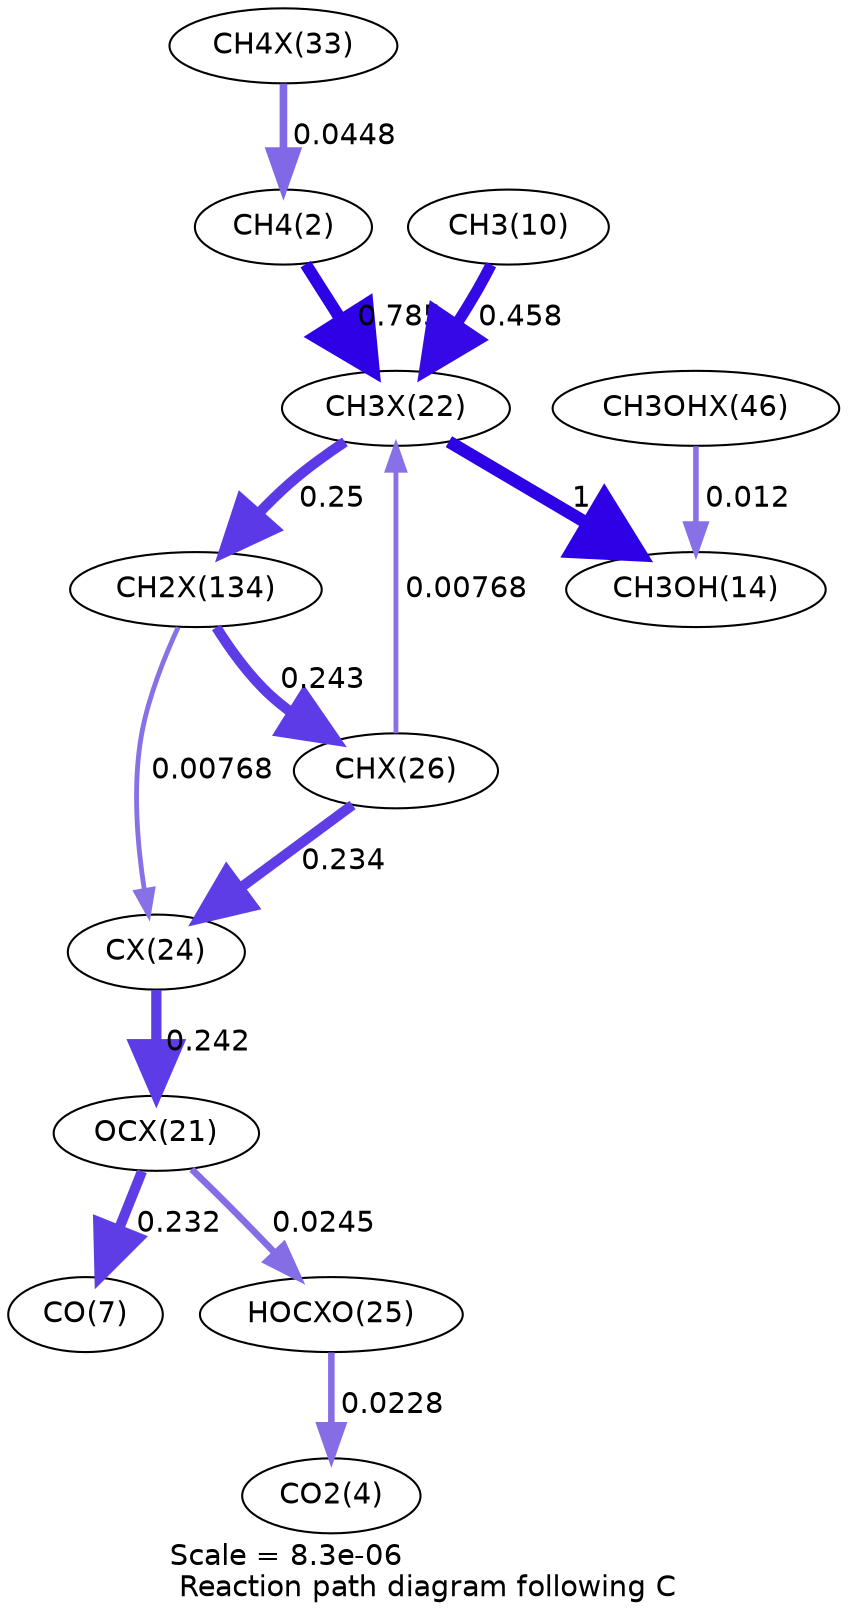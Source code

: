 digraph reaction_paths {
center=1;
s43 -> s4[fontname="Helvetica", penwidth=3.66, arrowsize=1.83, color="0.7, 0.545, 0.9"
, label=" 0.0448"];
s4 -> s37[fontname="Helvetica", penwidth=5.82, arrowsize=2.91, color="0.7, 1.28, 0.9"
, label=" 0.785"];
s12 -> s37[fontname="Helvetica", penwidth=5.41, arrowsize=2.71, color="0.7, 0.958, 0.9"
, label=" 0.458"];
s37 -> s16[fontname="Helvetica", penwidth=6, arrowsize=3, color="0.7, 1.5, 0.9"
, label=" 1"];
s37 -> s55[fontname="Helvetica", penwidth=4.95, arrowsize=2.48, color="0.7, 0.75, 0.9"
, label=" 0.25"];
s41 -> s37[fontname="Helvetica", penwidth=2.32, arrowsize=1.16, color="0.7, 0.508, 0.9"
, label=" 0.00768"];
s53 -> s16[fontname="Helvetica", penwidth=2.66, arrowsize=1.33, color="0.7, 0.512, 0.9"
, label=" 0.012"];
s55 -> s41[fontname="Helvetica", penwidth=4.93, arrowsize=2.47, color="0.7, 0.743, 0.9"
, label=" 0.243"];
s55 -> s39[fontname="Helvetica", penwidth=2.32, arrowsize=1.16, color="0.7, 0.508, 0.9"
, label=" 0.00768"];
s41 -> s39[fontname="Helvetica", penwidth=4.91, arrowsize=2.45, color="0.7, 0.734, 0.9"
, label=" 0.234"];
s36 -> s9[fontname="Helvetica", penwidth=4.9, arrowsize=2.45, color="0.7, 0.732, 0.9"
, label=" 0.232"];
s36 -> s40[fontname="Helvetica", penwidth=3.2, arrowsize=1.6, color="0.7, 0.525, 0.9"
, label=" 0.0245"];
s39 -> s36[fontname="Helvetica", penwidth=4.93, arrowsize=2.46, color="0.7, 0.742, 0.9"
, label=" 0.242"];
s40 -> s6[fontname="Helvetica", penwidth=3.15, arrowsize=1.57, color="0.7, 0.523, 0.9"
, label=" 0.0228"];
s4 [ fontname="Helvetica", label="CH4(2)"];
s6 [ fontname="Helvetica", label="CO2(4)"];
s9 [ fontname="Helvetica", label="CO(7)"];
s12 [ fontname="Helvetica", label="CH3(10)"];
s16 [ fontname="Helvetica", label="CH3OH(14)"];
s36 [ fontname="Helvetica", label="OCX(21)"];
s37 [ fontname="Helvetica", label="CH3X(22)"];
s39 [ fontname="Helvetica", label="CX(24)"];
s40 [ fontname="Helvetica", label="HOCXO(25)"];
s41 [ fontname="Helvetica", label="CHX(26)"];
s43 [ fontname="Helvetica", label="CH4X(33)"];
s53 [ fontname="Helvetica", label="CH3OHX(46)"];
s55 [ fontname="Helvetica", label="CH2X(134)"];
 label = "Scale = 8.3e-06\l Reaction path diagram following C";
 fontname = "Helvetica";
}
